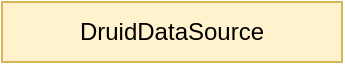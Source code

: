 <mxfile version="17.1.3" type="github">
  <diagram id="SYCsL_mroomPuzhFgq2t" name="第 1 页">
    <mxGraphModel dx="1422" dy="802" grid="1" gridSize="10" guides="1" tooltips="1" connect="1" arrows="1" fold="1" page="1" pageScale="1" pageWidth="827" pageHeight="1169" math="0" shadow="0">
      <root>
        <mxCell id="0" />
        <mxCell id="1" parent="0" />
        <mxCell id="PMfeQQ4bzZob6dWzVVmY-1" value="DruidDataSource" style="text;html=1;strokeColor=#d6b656;fillColor=#fff2cc;align=center;verticalAlign=middle;whiteSpace=wrap;rounded=0;" vertex="1" parent="1">
          <mxGeometry x="170" y="170" width="170" height="30" as="geometry" />
        </mxCell>
      </root>
    </mxGraphModel>
  </diagram>
</mxfile>
